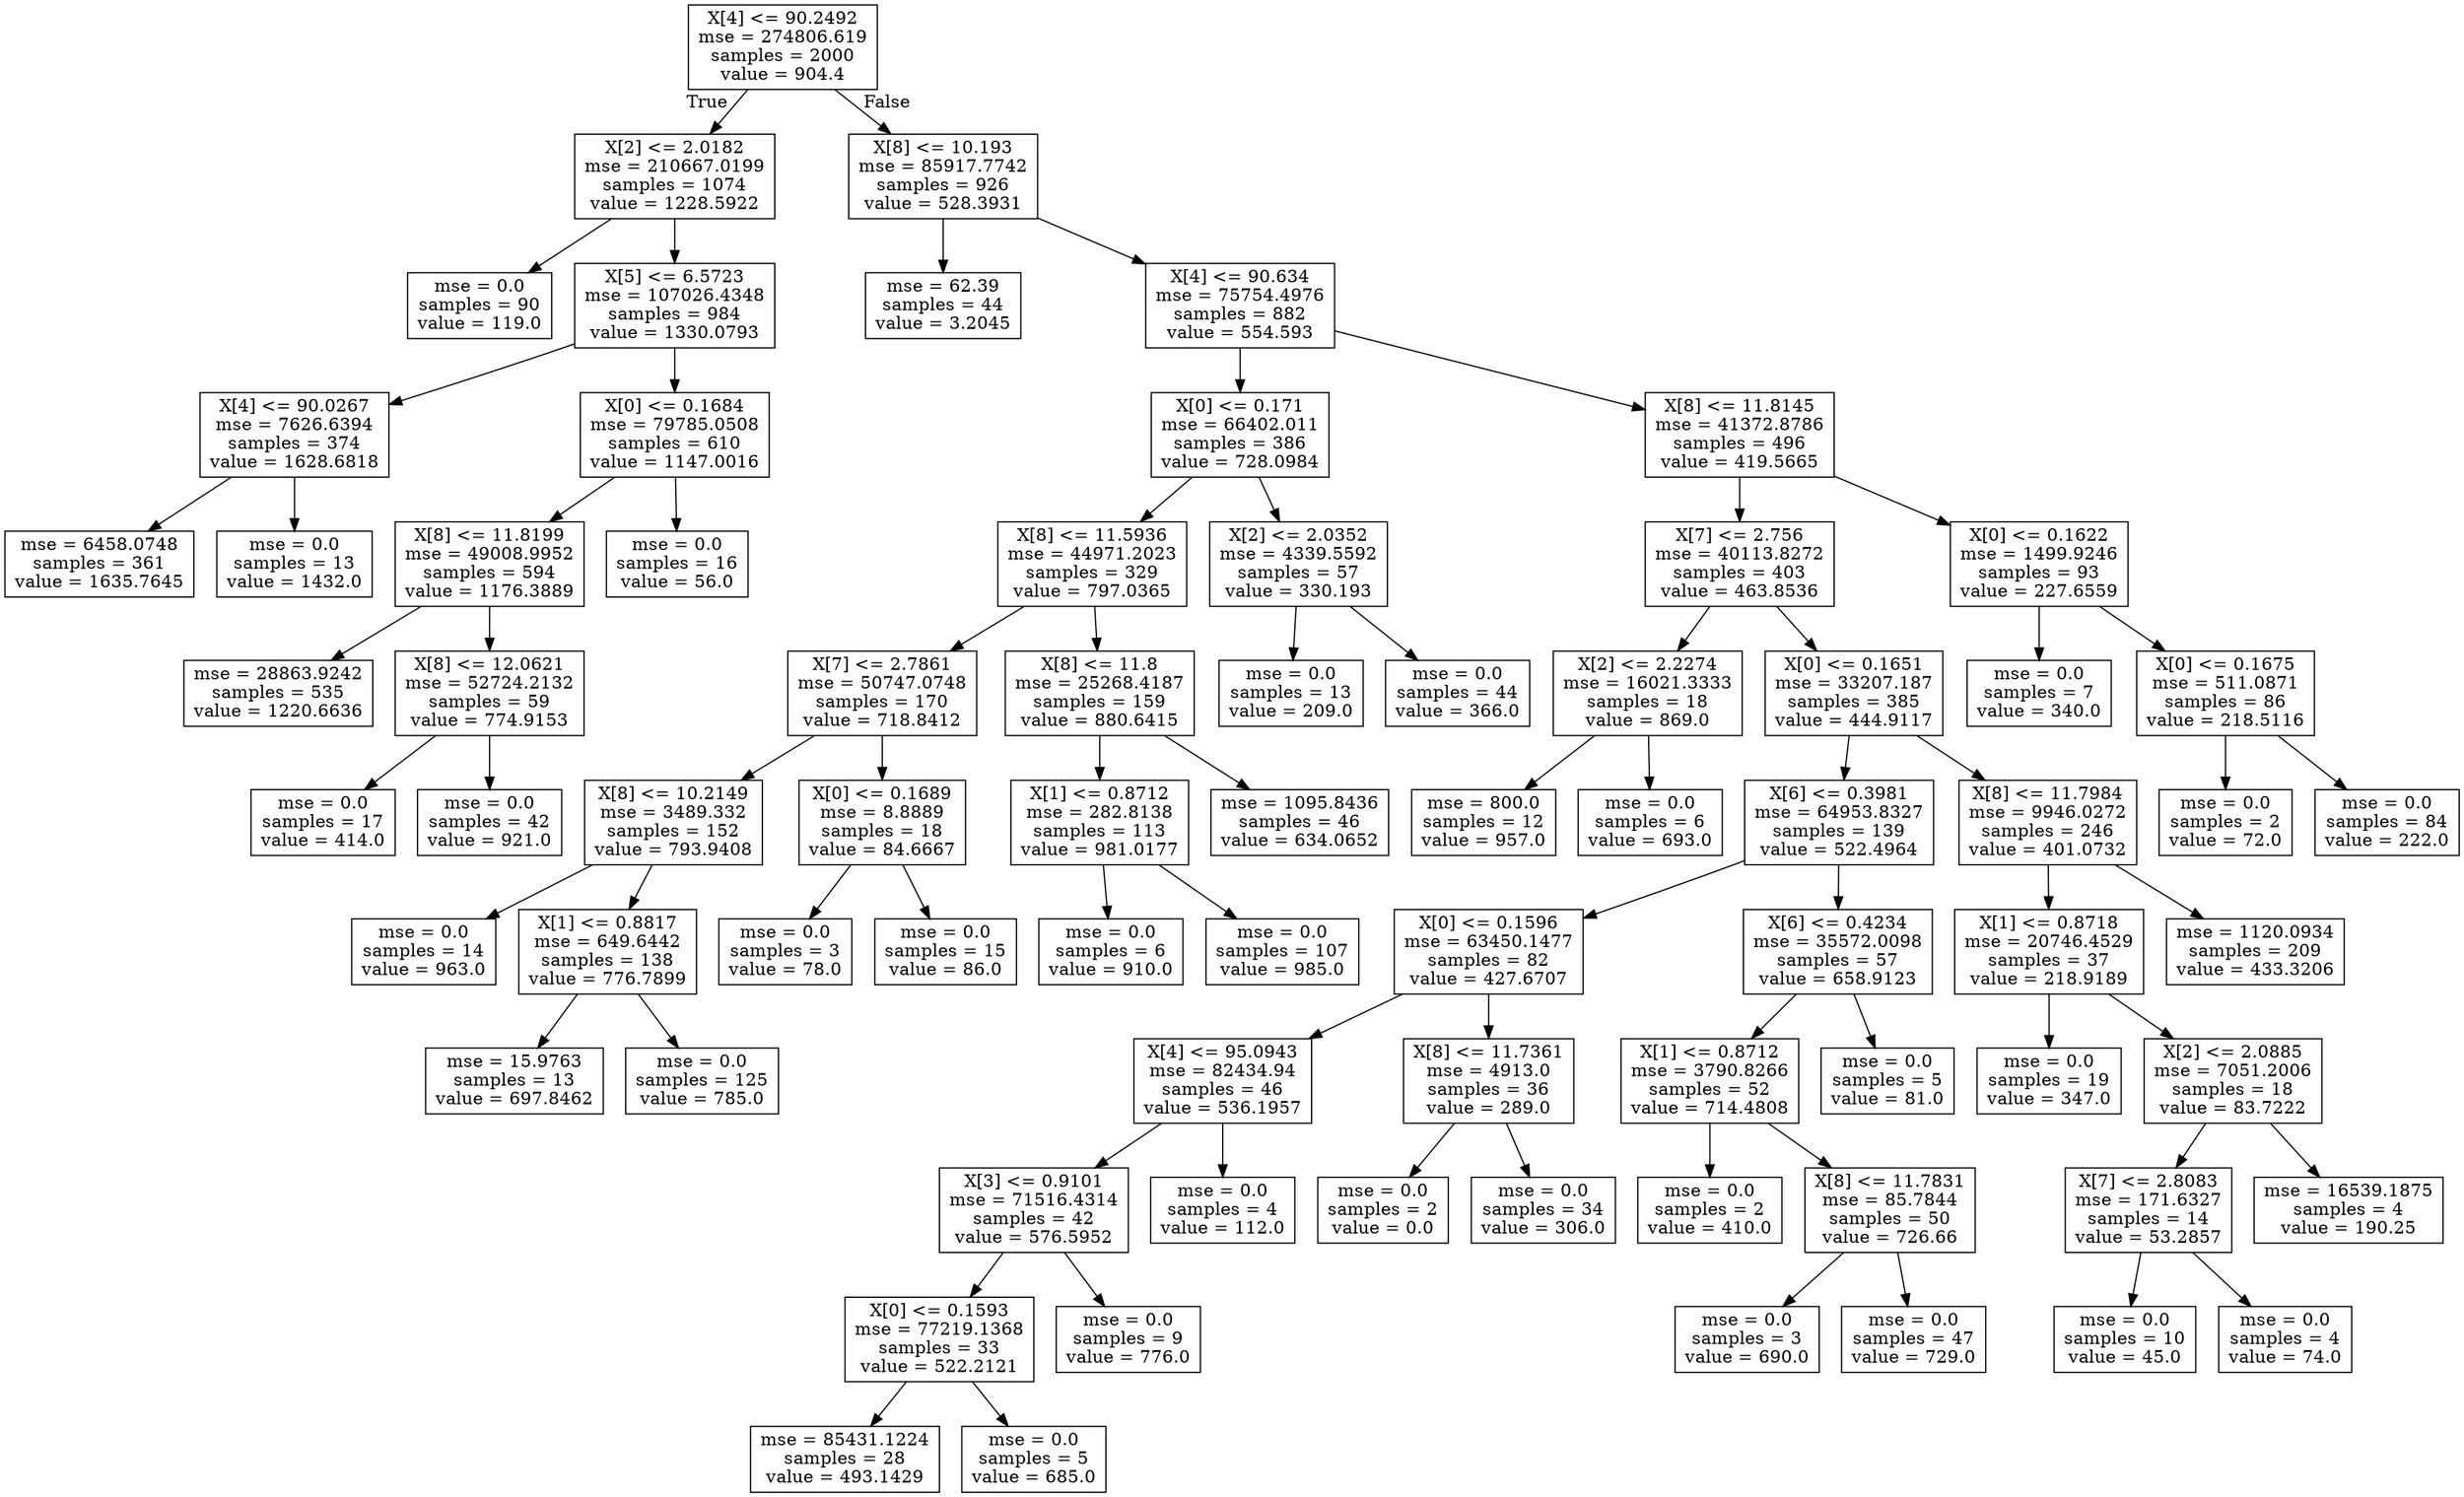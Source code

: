 digraph Tree {
node [shape=box] ;
0 [label="X[4] <= 90.2492\nmse = 274806.619\nsamples = 2000\nvalue = 904.4"] ;
1 [label="X[2] <= 2.0182\nmse = 210667.0199\nsamples = 1074\nvalue = 1228.5922"] ;
0 -> 1 [labeldistance=2.5, labelangle=45, headlabel="True"] ;
2 [label="mse = 0.0\nsamples = 90\nvalue = 119.0"] ;
1 -> 2 ;
3 [label="X[5] <= 6.5723\nmse = 107026.4348\nsamples = 984\nvalue = 1330.0793"] ;
1 -> 3 ;
4 [label="X[4] <= 90.0267\nmse = 7626.6394\nsamples = 374\nvalue = 1628.6818"] ;
3 -> 4 ;
5 [label="mse = 6458.0748\nsamples = 361\nvalue = 1635.7645"] ;
4 -> 5 ;
6 [label="mse = 0.0\nsamples = 13\nvalue = 1432.0"] ;
4 -> 6 ;
7 [label="X[0] <= 0.1684\nmse = 79785.0508\nsamples = 610\nvalue = 1147.0016"] ;
3 -> 7 ;
8 [label="X[8] <= 11.8199\nmse = 49008.9952\nsamples = 594\nvalue = 1176.3889"] ;
7 -> 8 ;
9 [label="mse = 28863.9242\nsamples = 535\nvalue = 1220.6636"] ;
8 -> 9 ;
10 [label="X[8] <= 12.0621\nmse = 52724.2132\nsamples = 59\nvalue = 774.9153"] ;
8 -> 10 ;
11 [label="mse = 0.0\nsamples = 17\nvalue = 414.0"] ;
10 -> 11 ;
12 [label="mse = 0.0\nsamples = 42\nvalue = 921.0"] ;
10 -> 12 ;
13 [label="mse = 0.0\nsamples = 16\nvalue = 56.0"] ;
7 -> 13 ;
14 [label="X[8] <= 10.193\nmse = 85917.7742\nsamples = 926\nvalue = 528.3931"] ;
0 -> 14 [labeldistance=2.5, labelangle=-45, headlabel="False"] ;
15 [label="mse = 62.39\nsamples = 44\nvalue = 3.2045"] ;
14 -> 15 ;
16 [label="X[4] <= 90.634\nmse = 75754.4976\nsamples = 882\nvalue = 554.593"] ;
14 -> 16 ;
17 [label="X[0] <= 0.171\nmse = 66402.011\nsamples = 386\nvalue = 728.0984"] ;
16 -> 17 ;
18 [label="X[8] <= 11.5936\nmse = 44971.2023\nsamples = 329\nvalue = 797.0365"] ;
17 -> 18 ;
19 [label="X[7] <= 2.7861\nmse = 50747.0748\nsamples = 170\nvalue = 718.8412"] ;
18 -> 19 ;
20 [label="X[8] <= 10.2149\nmse = 3489.332\nsamples = 152\nvalue = 793.9408"] ;
19 -> 20 ;
21 [label="mse = 0.0\nsamples = 14\nvalue = 963.0"] ;
20 -> 21 ;
22 [label="X[1] <= 0.8817\nmse = 649.6442\nsamples = 138\nvalue = 776.7899"] ;
20 -> 22 ;
23 [label="mse = 15.9763\nsamples = 13\nvalue = 697.8462"] ;
22 -> 23 ;
24 [label="mse = 0.0\nsamples = 125\nvalue = 785.0"] ;
22 -> 24 ;
25 [label="X[0] <= 0.1689\nmse = 8.8889\nsamples = 18\nvalue = 84.6667"] ;
19 -> 25 ;
26 [label="mse = 0.0\nsamples = 3\nvalue = 78.0"] ;
25 -> 26 ;
27 [label="mse = 0.0\nsamples = 15\nvalue = 86.0"] ;
25 -> 27 ;
28 [label="X[8] <= 11.8\nmse = 25268.4187\nsamples = 159\nvalue = 880.6415"] ;
18 -> 28 ;
29 [label="X[1] <= 0.8712\nmse = 282.8138\nsamples = 113\nvalue = 981.0177"] ;
28 -> 29 ;
30 [label="mse = 0.0\nsamples = 6\nvalue = 910.0"] ;
29 -> 30 ;
31 [label="mse = 0.0\nsamples = 107\nvalue = 985.0"] ;
29 -> 31 ;
32 [label="mse = 1095.8436\nsamples = 46\nvalue = 634.0652"] ;
28 -> 32 ;
33 [label="X[2] <= 2.0352\nmse = 4339.5592\nsamples = 57\nvalue = 330.193"] ;
17 -> 33 ;
34 [label="mse = 0.0\nsamples = 13\nvalue = 209.0"] ;
33 -> 34 ;
35 [label="mse = 0.0\nsamples = 44\nvalue = 366.0"] ;
33 -> 35 ;
36 [label="X[8] <= 11.8145\nmse = 41372.8786\nsamples = 496\nvalue = 419.5665"] ;
16 -> 36 ;
37 [label="X[7] <= 2.756\nmse = 40113.8272\nsamples = 403\nvalue = 463.8536"] ;
36 -> 37 ;
38 [label="X[2] <= 2.2274\nmse = 16021.3333\nsamples = 18\nvalue = 869.0"] ;
37 -> 38 ;
39 [label="mse = 800.0\nsamples = 12\nvalue = 957.0"] ;
38 -> 39 ;
40 [label="mse = 0.0\nsamples = 6\nvalue = 693.0"] ;
38 -> 40 ;
41 [label="X[0] <= 0.1651\nmse = 33207.187\nsamples = 385\nvalue = 444.9117"] ;
37 -> 41 ;
42 [label="X[6] <= 0.3981\nmse = 64953.8327\nsamples = 139\nvalue = 522.4964"] ;
41 -> 42 ;
43 [label="X[0] <= 0.1596\nmse = 63450.1477\nsamples = 82\nvalue = 427.6707"] ;
42 -> 43 ;
44 [label="X[4] <= 95.0943\nmse = 82434.94\nsamples = 46\nvalue = 536.1957"] ;
43 -> 44 ;
45 [label="X[3] <= 0.9101\nmse = 71516.4314\nsamples = 42\nvalue = 576.5952"] ;
44 -> 45 ;
46 [label="X[0] <= 0.1593\nmse = 77219.1368\nsamples = 33\nvalue = 522.2121"] ;
45 -> 46 ;
47 [label="mse = 85431.1224\nsamples = 28\nvalue = 493.1429"] ;
46 -> 47 ;
48 [label="mse = 0.0\nsamples = 5\nvalue = 685.0"] ;
46 -> 48 ;
49 [label="mse = 0.0\nsamples = 9\nvalue = 776.0"] ;
45 -> 49 ;
50 [label="mse = 0.0\nsamples = 4\nvalue = 112.0"] ;
44 -> 50 ;
51 [label="X[8] <= 11.7361\nmse = 4913.0\nsamples = 36\nvalue = 289.0"] ;
43 -> 51 ;
52 [label="mse = 0.0\nsamples = 2\nvalue = 0.0"] ;
51 -> 52 ;
53 [label="mse = 0.0\nsamples = 34\nvalue = 306.0"] ;
51 -> 53 ;
54 [label="X[6] <= 0.4234\nmse = 35572.0098\nsamples = 57\nvalue = 658.9123"] ;
42 -> 54 ;
55 [label="X[1] <= 0.8712\nmse = 3790.8266\nsamples = 52\nvalue = 714.4808"] ;
54 -> 55 ;
56 [label="mse = 0.0\nsamples = 2\nvalue = 410.0"] ;
55 -> 56 ;
57 [label="X[8] <= 11.7831\nmse = 85.7844\nsamples = 50\nvalue = 726.66"] ;
55 -> 57 ;
58 [label="mse = 0.0\nsamples = 3\nvalue = 690.0"] ;
57 -> 58 ;
59 [label="mse = 0.0\nsamples = 47\nvalue = 729.0"] ;
57 -> 59 ;
60 [label="mse = 0.0\nsamples = 5\nvalue = 81.0"] ;
54 -> 60 ;
61 [label="X[8] <= 11.7984\nmse = 9946.0272\nsamples = 246\nvalue = 401.0732"] ;
41 -> 61 ;
62 [label="X[1] <= 0.8718\nmse = 20746.4529\nsamples = 37\nvalue = 218.9189"] ;
61 -> 62 ;
63 [label="mse = 0.0\nsamples = 19\nvalue = 347.0"] ;
62 -> 63 ;
64 [label="X[2] <= 2.0885\nmse = 7051.2006\nsamples = 18\nvalue = 83.7222"] ;
62 -> 64 ;
65 [label="X[7] <= 2.8083\nmse = 171.6327\nsamples = 14\nvalue = 53.2857"] ;
64 -> 65 ;
66 [label="mse = 0.0\nsamples = 10\nvalue = 45.0"] ;
65 -> 66 ;
67 [label="mse = 0.0\nsamples = 4\nvalue = 74.0"] ;
65 -> 67 ;
68 [label="mse = 16539.1875\nsamples = 4\nvalue = 190.25"] ;
64 -> 68 ;
69 [label="mse = 1120.0934\nsamples = 209\nvalue = 433.3206"] ;
61 -> 69 ;
70 [label="X[0] <= 0.1622\nmse = 1499.9246\nsamples = 93\nvalue = 227.6559"] ;
36 -> 70 ;
71 [label="mse = 0.0\nsamples = 7\nvalue = 340.0"] ;
70 -> 71 ;
72 [label="X[0] <= 0.1675\nmse = 511.0871\nsamples = 86\nvalue = 218.5116"] ;
70 -> 72 ;
73 [label="mse = 0.0\nsamples = 2\nvalue = 72.0"] ;
72 -> 73 ;
74 [label="mse = 0.0\nsamples = 84\nvalue = 222.0"] ;
72 -> 74 ;
}
